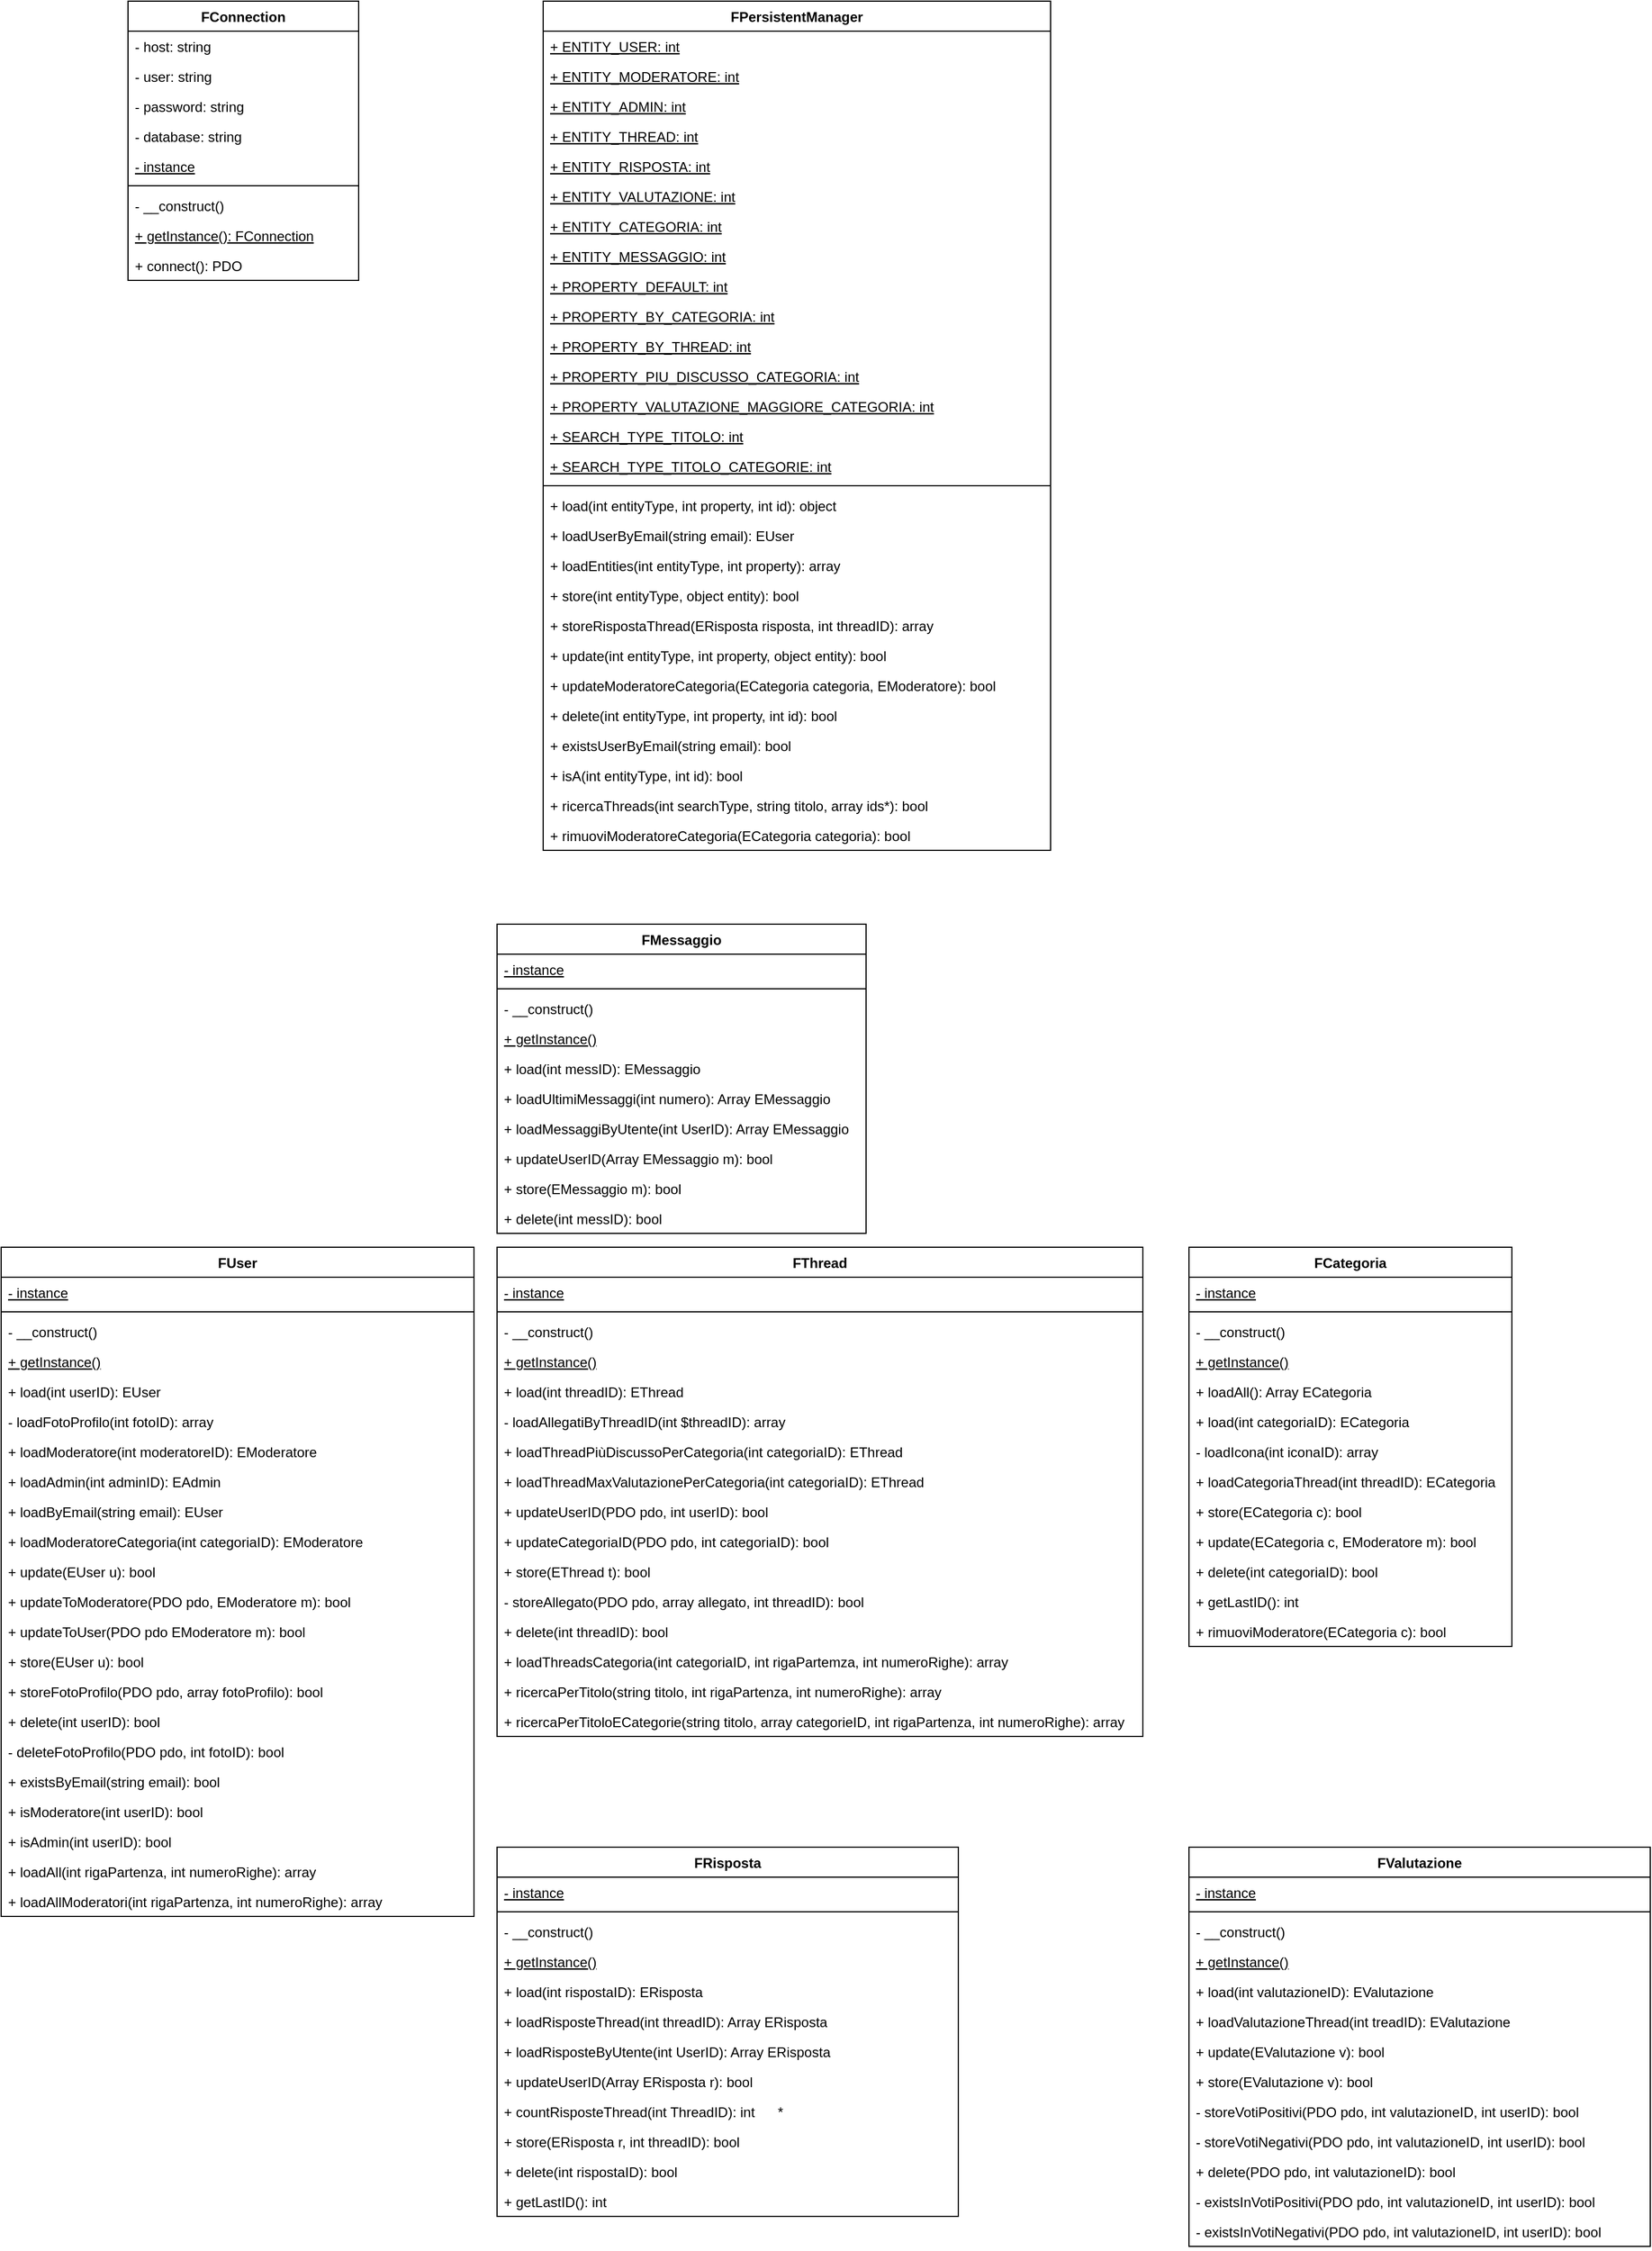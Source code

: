 <mxfile version="14.9.6" type="device"><diagram id="V2ulIToPG5p6rQj-2QB7" name="Pagina-1"><mxGraphModel dx="460" dy="813" grid="1" gridSize="10" guides="1" tooltips="1" connect="1" arrows="1" fold="1" page="1" pageScale="1" pageWidth="1169" pageHeight="827" math="0" shadow="0"><root><mxCell id="0"/><mxCell id="1" parent="0"/><mxCell id="oNbJA-6rz5GhmISG-e36-1" value="FConnection" style="swimlane;fontStyle=1;align=center;verticalAlign=top;childLayout=stackLayout;horizontal=1;startSize=26;horizontalStack=0;resizeParent=1;resizeParentMax=0;resizeLast=0;collapsible=1;marginBottom=0;" parent="1" vertex="1"><mxGeometry x="120" y="40" width="200" height="242" as="geometry"><mxRectangle x="140" y="40" width="110" height="26" as="alternateBounds"/></mxGeometry></mxCell><mxCell id="oNbJA-6rz5GhmISG-e36-2" value="- host: string" style="text;strokeColor=none;fillColor=none;align=left;verticalAlign=top;spacingLeft=4;spacingRight=4;overflow=hidden;rotatable=0;points=[[0,0.5],[1,0.5]];portConstraint=eastwest;" parent="oNbJA-6rz5GhmISG-e36-1" vertex="1"><mxGeometry y="26" width="200" height="26" as="geometry"/></mxCell><mxCell id="oNbJA-6rz5GhmISG-e36-3" value="- user: string" style="text;strokeColor=none;fillColor=none;align=left;verticalAlign=top;spacingLeft=4;spacingRight=4;overflow=hidden;rotatable=0;points=[[0,0.5],[1,0.5]];portConstraint=eastwest;" parent="oNbJA-6rz5GhmISG-e36-1" vertex="1"><mxGeometry y="52" width="200" height="26" as="geometry"/></mxCell><mxCell id="oNbJA-6rz5GhmISG-e36-4" value="- password: string" style="text;strokeColor=none;fillColor=none;align=left;verticalAlign=top;spacingLeft=4;spacingRight=4;overflow=hidden;rotatable=0;points=[[0,0.5],[1,0.5]];portConstraint=eastwest;" parent="oNbJA-6rz5GhmISG-e36-1" vertex="1"><mxGeometry y="78" width="200" height="26" as="geometry"/></mxCell><mxCell id="oNbJA-6rz5GhmISG-e36-5" value="- database: string" style="text;strokeColor=none;fillColor=none;align=left;verticalAlign=top;spacingLeft=4;spacingRight=4;overflow=hidden;rotatable=0;points=[[0,0.5],[1,0.5]];portConstraint=eastwest;" parent="oNbJA-6rz5GhmISG-e36-1" vertex="1"><mxGeometry y="104" width="200" height="26" as="geometry"/></mxCell><mxCell id="oNbJA-6rz5GhmISG-e36-8" value="- instance" style="text;strokeColor=none;fillColor=none;align=left;verticalAlign=top;spacingLeft=4;spacingRight=4;overflow=hidden;rotatable=0;points=[[0,0.5],[1,0.5]];portConstraint=eastwest;fontStyle=4" parent="oNbJA-6rz5GhmISG-e36-1" vertex="1"><mxGeometry y="130" width="200" height="26" as="geometry"/></mxCell><mxCell id="oNbJA-6rz5GhmISG-e36-6" value="" style="line;strokeWidth=1;fillColor=none;align=left;verticalAlign=middle;spacingTop=-1;spacingLeft=3;spacingRight=3;rotatable=0;labelPosition=right;points=[];portConstraint=eastwest;" parent="oNbJA-6rz5GhmISG-e36-1" vertex="1"><mxGeometry y="156" width="200" height="8" as="geometry"/></mxCell><mxCell id="oNbJA-6rz5GhmISG-e36-9" value="- __construct()" style="text;strokeColor=none;fillColor=none;align=left;verticalAlign=top;spacingLeft=4;spacingRight=4;overflow=hidden;rotatable=0;points=[[0,0.5],[1,0.5]];portConstraint=eastwest;" parent="oNbJA-6rz5GhmISG-e36-1" vertex="1"><mxGeometry y="164" width="200" height="26" as="geometry"/></mxCell><mxCell id="oNbJA-6rz5GhmISG-e36-50" value="+ getInstance(): FConnection" style="text;strokeColor=none;fillColor=none;align=left;verticalAlign=top;spacingLeft=4;spacingRight=4;overflow=hidden;rotatable=0;points=[[0,0.5],[1,0.5]];portConstraint=eastwest;fontStyle=4" parent="oNbJA-6rz5GhmISG-e36-1" vertex="1"><mxGeometry y="190" width="200" height="26" as="geometry"/></mxCell><mxCell id="oNbJA-6rz5GhmISG-e36-7" value="+ connect(): PDO" style="text;strokeColor=none;fillColor=none;align=left;verticalAlign=top;spacingLeft=4;spacingRight=4;overflow=hidden;rotatable=0;points=[[0,0.5],[1,0.5]];portConstraint=eastwest;" parent="oNbJA-6rz5GhmISG-e36-1" vertex="1"><mxGeometry y="216" width="200" height="26" as="geometry"/></mxCell><mxCell id="oNbJA-6rz5GhmISG-e36-10" value="FPersistentManager" style="swimlane;fontStyle=1;align=center;verticalAlign=top;childLayout=stackLayout;horizontal=1;startSize=26;horizontalStack=0;resizeParent=1;resizeParentMax=0;resizeLast=0;collapsible=1;marginBottom=0;" parent="1" vertex="1"><mxGeometry x="480" y="40" width="440" height="736" as="geometry"><mxRectangle x="140" y="40" width="110" height="26" as="alternateBounds"/></mxGeometry></mxCell><mxCell id="oNbJA-6rz5GhmISG-e36-12" value="+ ENTITY_USER: int" style="text;strokeColor=none;fillColor=none;align=left;verticalAlign=top;spacingLeft=4;spacingRight=4;overflow=hidden;rotatable=0;points=[[0,0.5],[1,0.5]];portConstraint=eastwest;fontStyle=4" parent="oNbJA-6rz5GhmISG-e36-10" vertex="1"><mxGeometry y="26" width="440" height="26" as="geometry"/></mxCell><mxCell id="oNbJA-6rz5GhmISG-e36-36" value="+ ENTITY_MODERATORE: int" style="text;strokeColor=none;fillColor=none;align=left;verticalAlign=top;spacingLeft=4;spacingRight=4;overflow=hidden;rotatable=0;points=[[0,0.5],[1,0.5]];portConstraint=eastwest;fontStyle=4" parent="oNbJA-6rz5GhmISG-e36-10" vertex="1"><mxGeometry y="52" width="440" height="26" as="geometry"/></mxCell><mxCell id="oNbJA-6rz5GhmISG-e36-38" value="+ ENTITY_ADMIN: int" style="text;strokeColor=none;fillColor=none;align=left;verticalAlign=top;spacingLeft=4;spacingRight=4;overflow=hidden;rotatable=0;points=[[0,0.5],[1,0.5]];portConstraint=eastwest;fontStyle=4" parent="oNbJA-6rz5GhmISG-e36-10" vertex="1"><mxGeometry y="78" width="440" height="26" as="geometry"/></mxCell><mxCell id="oNbJA-6rz5GhmISG-e36-39" value="+ ENTITY_THREAD: int" style="text;strokeColor=none;fillColor=none;align=left;verticalAlign=top;spacingLeft=4;spacingRight=4;overflow=hidden;rotatable=0;points=[[0,0.5],[1,0.5]];portConstraint=eastwest;fontStyle=4" parent="oNbJA-6rz5GhmISG-e36-10" vertex="1"><mxGeometry y="104" width="440" height="26" as="geometry"/></mxCell><mxCell id="oNbJA-6rz5GhmISG-e36-40" value="+ ENTITY_RISPOSTA: int" style="text;strokeColor=none;fillColor=none;align=left;verticalAlign=top;spacingLeft=4;spacingRight=4;overflow=hidden;rotatable=0;points=[[0,0.5],[1,0.5]];portConstraint=eastwest;fontStyle=4" parent="oNbJA-6rz5GhmISG-e36-10" vertex="1"><mxGeometry y="130" width="440" height="26" as="geometry"/></mxCell><mxCell id="oNbJA-6rz5GhmISG-e36-37" value="+ ENTITY_VALUTAZIONE: int" style="text;strokeColor=none;fillColor=none;align=left;verticalAlign=top;spacingLeft=4;spacingRight=4;overflow=hidden;rotatable=0;points=[[0,0.5],[1,0.5]];portConstraint=eastwest;fontStyle=4" parent="oNbJA-6rz5GhmISG-e36-10" vertex="1"><mxGeometry y="156" width="440" height="26" as="geometry"/></mxCell><mxCell id="oNbJA-6rz5GhmISG-e36-41" value="+ ENTITY_CATEGORIA: int" style="text;strokeColor=none;fillColor=none;align=left;verticalAlign=top;spacingLeft=4;spacingRight=4;overflow=hidden;rotatable=0;points=[[0,0.5],[1,0.5]];portConstraint=eastwest;fontStyle=4" parent="oNbJA-6rz5GhmISG-e36-10" vertex="1"><mxGeometry y="182" width="440" height="26" as="geometry"/></mxCell><mxCell id="oNbJA-6rz5GhmISG-e36-42" value="+ ENTITY_MESSAGGIO: int" style="text;strokeColor=none;fillColor=none;align=left;verticalAlign=top;spacingLeft=4;spacingRight=4;overflow=hidden;rotatable=0;points=[[0,0.5],[1,0.5]];portConstraint=eastwest;fontStyle=4" parent="oNbJA-6rz5GhmISG-e36-10" vertex="1"><mxGeometry y="208" width="440" height="26" as="geometry"/></mxCell><mxCell id="oNbJA-6rz5GhmISG-e36-43" value="+ PROPERTY_DEFAULT: int" style="text;strokeColor=none;fillColor=none;align=left;verticalAlign=top;spacingLeft=4;spacingRight=4;overflow=hidden;rotatable=0;points=[[0,0.5],[1,0.5]];portConstraint=eastwest;fontStyle=4" parent="oNbJA-6rz5GhmISG-e36-10" vertex="1"><mxGeometry y="234" width="440" height="26" as="geometry"/></mxCell><mxCell id="oNbJA-6rz5GhmISG-e36-44" value="+ PROPERTY_BY_CATEGORIA: int" style="text;strokeColor=none;fillColor=none;align=left;verticalAlign=top;spacingLeft=4;spacingRight=4;overflow=hidden;rotatable=0;points=[[0,0.5],[1,0.5]];portConstraint=eastwest;fontStyle=4" parent="oNbJA-6rz5GhmISG-e36-10" vertex="1"><mxGeometry y="260" width="440" height="26" as="geometry"/></mxCell><mxCell id="oNbJA-6rz5GhmISG-e36-47" value="+ PROPERTY_BY_THREAD: int" style="text;strokeColor=none;fillColor=none;align=left;verticalAlign=top;spacingLeft=4;spacingRight=4;overflow=hidden;rotatable=0;points=[[0,0.5],[1,0.5]];portConstraint=eastwest;fontStyle=4" parent="oNbJA-6rz5GhmISG-e36-10" vertex="1"><mxGeometry y="286" width="440" height="26" as="geometry"/></mxCell><mxCell id="oNbJA-6rz5GhmISG-e36-45" value="+ PROPERTY_PIU_DISCUSSO_CATEGORIA: int" style="text;strokeColor=none;fillColor=none;align=left;verticalAlign=top;spacingLeft=4;spacingRight=4;overflow=hidden;rotatable=0;points=[[0,0.5],[1,0.5]];portConstraint=eastwest;fontStyle=4" parent="oNbJA-6rz5GhmISG-e36-10" vertex="1"><mxGeometry y="312" width="440" height="26" as="geometry"/></mxCell><mxCell id="oNbJA-6rz5GhmISG-e36-46" value="+ PROPERTY_VALUTAZIONE_MAGGIORE_CATEGORIA: int" style="text;strokeColor=none;fillColor=none;align=left;verticalAlign=top;spacingLeft=4;spacingRight=4;overflow=hidden;rotatable=0;points=[[0,0.5],[1,0.5]];portConstraint=eastwest;fontStyle=4" parent="oNbJA-6rz5GhmISG-e36-10" vertex="1"><mxGeometry y="338" width="440" height="26" as="geometry"/></mxCell><mxCell id="oNbJA-6rz5GhmISG-e36-49" value="+ SEARCH_TYPE_TITOLO: int" style="text;strokeColor=none;fillColor=none;align=left;verticalAlign=top;spacingLeft=4;spacingRight=4;overflow=hidden;rotatable=0;points=[[0,0.5],[1,0.5]];portConstraint=eastwest;fontStyle=4" parent="oNbJA-6rz5GhmISG-e36-10" vertex="1"><mxGeometry y="364" width="440" height="26" as="geometry"/></mxCell><mxCell id="oNbJA-6rz5GhmISG-e36-48" value="+ SEARCH_TYPE_TITOLO_CATEGORIE: int" style="text;strokeColor=none;fillColor=none;align=left;verticalAlign=top;spacingLeft=4;spacingRight=4;overflow=hidden;rotatable=0;points=[[0,0.5],[1,0.5]];portConstraint=eastwest;fontStyle=4" parent="oNbJA-6rz5GhmISG-e36-10" vertex="1"><mxGeometry y="390" width="440" height="26" as="geometry"/></mxCell><mxCell id="oNbJA-6rz5GhmISG-e36-16" value="" style="line;strokeWidth=1;fillColor=none;align=left;verticalAlign=middle;spacingTop=-1;spacingLeft=3;spacingRight=3;rotatable=0;labelPosition=right;points=[];portConstraint=eastwest;" parent="oNbJA-6rz5GhmISG-e36-10" vertex="1"><mxGeometry y="416" width="440" height="8" as="geometry"/></mxCell><mxCell id="oNbJA-6rz5GhmISG-e36-18" value="+ load(int entityType, int property, int id): object" style="text;strokeColor=none;fillColor=none;align=left;verticalAlign=top;spacingLeft=4;spacingRight=4;overflow=hidden;rotatable=0;points=[[0,0.5],[1,0.5]];portConstraint=eastwest;" parent="oNbJA-6rz5GhmISG-e36-10" vertex="1"><mxGeometry y="424" width="440" height="26" as="geometry"/></mxCell><mxCell id="oNbJA-6rz5GhmISG-e36-19" value="+ loadUserByEmail(string email): EUser" style="text;strokeColor=none;fillColor=none;align=left;verticalAlign=top;spacingLeft=4;spacingRight=4;overflow=hidden;rotatable=0;points=[[0,0.5],[1,0.5]];portConstraint=eastwest;" parent="oNbJA-6rz5GhmISG-e36-10" vertex="1"><mxGeometry y="450" width="440" height="26" as="geometry"/></mxCell><mxCell id="oNbJA-6rz5GhmISG-e36-26" value="+ loadEntities(int entityType, int property): array" style="text;strokeColor=none;fillColor=none;align=left;verticalAlign=top;spacingLeft=4;spacingRight=4;overflow=hidden;rotatable=0;points=[[0,0.5],[1,0.5]];portConstraint=eastwest;" parent="oNbJA-6rz5GhmISG-e36-10" vertex="1"><mxGeometry y="476" width="440" height="26" as="geometry"/></mxCell><mxCell id="oNbJA-6rz5GhmISG-e36-27" value="+ store(int entityType, object entity): bool" style="text;strokeColor=none;fillColor=none;align=left;verticalAlign=top;spacingLeft=4;spacingRight=4;overflow=hidden;rotatable=0;points=[[0,0.5],[1,0.5]];portConstraint=eastwest;" parent="oNbJA-6rz5GhmISG-e36-10" vertex="1"><mxGeometry y="502" width="440" height="26" as="geometry"/></mxCell><mxCell id="oNbJA-6rz5GhmISG-e36-28" value="+ storeRispostaThread(ERisposta risposta, int threadID): array" style="text;strokeColor=none;fillColor=none;align=left;verticalAlign=top;spacingLeft=4;spacingRight=4;overflow=hidden;rotatable=0;points=[[0,0.5],[1,0.5]];portConstraint=eastwest;" parent="oNbJA-6rz5GhmISG-e36-10" vertex="1"><mxGeometry y="528" width="440" height="26" as="geometry"/></mxCell><mxCell id="oNbJA-6rz5GhmISG-e36-29" value="+ update(int entityType, int property, object entity): bool" style="text;strokeColor=none;fillColor=none;align=left;verticalAlign=top;spacingLeft=4;spacingRight=4;overflow=hidden;rotatable=0;points=[[0,0.5],[1,0.5]];portConstraint=eastwest;" parent="oNbJA-6rz5GhmISG-e36-10" vertex="1"><mxGeometry y="554" width="440" height="26" as="geometry"/></mxCell><mxCell id="oNbJA-6rz5GhmISG-e36-30" value="+ updateModeratoreCategoria(ECategoria categoria, EModeratore): bool" style="text;strokeColor=none;fillColor=none;align=left;verticalAlign=top;spacingLeft=4;spacingRight=4;overflow=hidden;rotatable=0;points=[[0,0.5],[1,0.5]];portConstraint=eastwest;" parent="oNbJA-6rz5GhmISG-e36-10" vertex="1"><mxGeometry y="580" width="440" height="26" as="geometry"/></mxCell><mxCell id="oNbJA-6rz5GhmISG-e36-31" value="+ delete(int entityType, int property, int id): bool" style="text;strokeColor=none;fillColor=none;align=left;verticalAlign=top;spacingLeft=4;spacingRight=4;overflow=hidden;rotatable=0;points=[[0,0.5],[1,0.5]];portConstraint=eastwest;" parent="oNbJA-6rz5GhmISG-e36-10" vertex="1"><mxGeometry y="606" width="440" height="26" as="geometry"/></mxCell><mxCell id="oNbJA-6rz5GhmISG-e36-32" value="+ existsUserByEmail(string email): bool" style="text;strokeColor=none;fillColor=none;align=left;verticalAlign=top;spacingLeft=4;spacingRight=4;overflow=hidden;rotatable=0;points=[[0,0.5],[1,0.5]];portConstraint=eastwest;" parent="oNbJA-6rz5GhmISG-e36-10" vertex="1"><mxGeometry y="632" width="440" height="26" as="geometry"/></mxCell><mxCell id="oNbJA-6rz5GhmISG-e36-33" value="+ isA(int entityType, int id): bool" style="text;strokeColor=none;fillColor=none;align=left;verticalAlign=top;spacingLeft=4;spacingRight=4;overflow=hidden;rotatable=0;points=[[0,0.5],[1,0.5]];portConstraint=eastwest;" parent="oNbJA-6rz5GhmISG-e36-10" vertex="1"><mxGeometry y="658" width="440" height="26" as="geometry"/></mxCell><mxCell id="oNbJA-6rz5GhmISG-e36-34" value="+ ricercaThreads(int searchType, string titolo, array ids*): bool" style="text;strokeColor=none;fillColor=none;align=left;verticalAlign=top;spacingLeft=4;spacingRight=4;overflow=hidden;rotatable=0;points=[[0,0.5],[1,0.5]];portConstraint=eastwest;" parent="oNbJA-6rz5GhmISG-e36-10" vertex="1"><mxGeometry y="684" width="440" height="26" as="geometry"/></mxCell><mxCell id="oNbJA-6rz5GhmISG-e36-35" value="+ rimuoviModeratoreCategoria(ECategoria categoria): bool" style="text;strokeColor=none;fillColor=none;align=left;verticalAlign=top;spacingLeft=4;spacingRight=4;overflow=hidden;rotatable=0;points=[[0,0.5],[1,0.5]];portConstraint=eastwest;" parent="oNbJA-6rz5GhmISG-e36-10" vertex="1"><mxGeometry y="710" width="440" height="26" as="geometry"/></mxCell><mxCell id="oNbJA-6rz5GhmISG-e36-51" value="FUser" style="swimlane;fontStyle=1;align=center;verticalAlign=top;childLayout=stackLayout;horizontal=1;startSize=26;horizontalStack=0;resizeParent=1;resizeParentMax=0;resizeLast=0;collapsible=1;marginBottom=0;" parent="1" vertex="1"><mxGeometry x="10" y="1120" width="410" height="580" as="geometry"><mxRectangle x="80" y="240" width="70" height="26" as="alternateBounds"/></mxGeometry></mxCell><mxCell id="oNbJA-6rz5GhmISG-e36-130" value="- instance" style="text;strokeColor=none;fillColor=none;align=left;verticalAlign=top;spacingLeft=4;spacingRight=4;overflow=hidden;rotatable=0;points=[[0,0.5],[1,0.5]];portConstraint=eastwest;fontStyle=4" parent="oNbJA-6rz5GhmISG-e36-51" vertex="1"><mxGeometry y="26" width="410" height="26" as="geometry"/></mxCell><mxCell id="oNbJA-6rz5GhmISG-e36-52" value="" style="line;strokeWidth=1;fillColor=none;align=left;verticalAlign=middle;spacingTop=-1;spacingLeft=3;spacingRight=3;rotatable=0;labelPosition=right;points=[];portConstraint=eastwest;" parent="oNbJA-6rz5GhmISG-e36-51" vertex="1"><mxGeometry y="52" width="410" height="8" as="geometry"/></mxCell><mxCell id="oNbJA-6rz5GhmISG-e36-136" value="- __construct()" style="text;strokeColor=none;fillColor=none;align=left;verticalAlign=top;spacingLeft=4;spacingRight=4;overflow=hidden;rotatable=0;points=[[0,0.5],[1,0.5]];portConstraint=eastwest;" parent="oNbJA-6rz5GhmISG-e36-51" vertex="1"><mxGeometry y="60" width="410" height="26" as="geometry"/></mxCell><mxCell id="oNbJA-6rz5GhmISG-e36-137" value="+ getInstance()" style="text;strokeColor=none;fillColor=none;align=left;verticalAlign=top;spacingLeft=4;spacingRight=4;overflow=hidden;rotatable=0;points=[[0,0.5],[1,0.5]];portConstraint=eastwest;fontStyle=4" parent="oNbJA-6rz5GhmISG-e36-51" vertex="1"><mxGeometry y="86" width="410" height="26" as="geometry"/></mxCell><mxCell id="oNbJA-6rz5GhmISG-e36-57" value="+ load(int userID): EUser" style="text;strokeColor=none;fillColor=none;align=left;verticalAlign=top;spacingLeft=4;spacingRight=4;overflow=hidden;rotatable=0;points=[[0,0.5],[1,0.5]];portConstraint=eastwest;" parent="oNbJA-6rz5GhmISG-e36-51" vertex="1"><mxGeometry y="112" width="410" height="26" as="geometry"/></mxCell><mxCell id="TIQraNKL7QQaXJ7wX4ax-2" value="- loadFotoProfilo(int fotoID): array" style="text;strokeColor=none;fillColor=none;align=left;verticalAlign=top;spacingLeft=4;spacingRight=4;overflow=hidden;rotatable=0;points=[[0,0.5],[1,0.5]];portConstraint=eastwest;" parent="oNbJA-6rz5GhmISG-e36-51" vertex="1"><mxGeometry y="138" width="410" height="26" as="geometry"/></mxCell><mxCell id="oNbJA-6rz5GhmISG-e36-59" value="+ loadModeratore(int moderatoreID): EModeratore" style="text;strokeColor=none;fillColor=none;align=left;verticalAlign=top;spacingLeft=4;spacingRight=4;overflow=hidden;rotatable=0;points=[[0,0.5],[1,0.5]];portConstraint=eastwest;" parent="oNbJA-6rz5GhmISG-e36-51" vertex="1"><mxGeometry y="164" width="410" height="26" as="geometry"/></mxCell><mxCell id="oNbJA-6rz5GhmISG-e36-61" value="+ loadAdmin(int adminID): EAdmin" style="text;strokeColor=none;fillColor=none;align=left;verticalAlign=top;spacingLeft=4;spacingRight=4;overflow=hidden;rotatable=0;points=[[0,0.5],[1,0.5]];portConstraint=eastwest;" parent="oNbJA-6rz5GhmISG-e36-51" vertex="1"><mxGeometry y="190" width="410" height="26" as="geometry"/></mxCell><mxCell id="oNbJA-6rz5GhmISG-e36-58" value="+ loadByEmail(string email): EUser" style="text;strokeColor=none;fillColor=none;align=left;verticalAlign=top;spacingLeft=4;spacingRight=4;overflow=hidden;rotatable=0;points=[[0,0.5],[1,0.5]];portConstraint=eastwest;" parent="oNbJA-6rz5GhmISG-e36-51" vertex="1"><mxGeometry y="216" width="410" height="26" as="geometry"/></mxCell><mxCell id="oNbJA-6rz5GhmISG-e36-60" value="+ loadModeratoreCategoria(int categoriaID): EModeratore" style="text;strokeColor=none;fillColor=none;align=left;verticalAlign=top;spacingLeft=4;spacingRight=4;overflow=hidden;rotatable=0;points=[[0,0.5],[1,0.5]];portConstraint=eastwest;" parent="oNbJA-6rz5GhmISG-e36-51" vertex="1"><mxGeometry y="242" width="410" height="26" as="geometry"/></mxCell><mxCell id="oNbJA-6rz5GhmISG-e36-63" value="+ update(EUser u): bool" style="text;strokeColor=none;fillColor=none;align=left;verticalAlign=top;spacingLeft=4;spacingRight=4;overflow=hidden;rotatable=0;points=[[0,0.5],[1,0.5]];portConstraint=eastwest;" parent="oNbJA-6rz5GhmISG-e36-51" vertex="1"><mxGeometry y="268" width="410" height="26" as="geometry"/></mxCell><mxCell id="oNbJA-6rz5GhmISG-e36-66" value="+ updateToModeratore(PDO pdo, EModeratore m): bool" style="text;strokeColor=none;fillColor=none;align=left;verticalAlign=top;spacingLeft=4;spacingRight=4;overflow=hidden;rotatable=0;points=[[0,0.5],[1,0.5]];portConstraint=eastwest;" parent="oNbJA-6rz5GhmISG-e36-51" vertex="1"><mxGeometry y="294" width="410" height="26" as="geometry"/></mxCell><mxCell id="oNbJA-6rz5GhmISG-e36-64" value="+ updateToUser(PDO pdo EModeratore m): bool" style="text;strokeColor=none;fillColor=none;align=left;verticalAlign=top;spacingLeft=4;spacingRight=4;overflow=hidden;rotatable=0;points=[[0,0.5],[1,0.5]];portConstraint=eastwest;" parent="oNbJA-6rz5GhmISG-e36-51" vertex="1"><mxGeometry y="320" width="410" height="26" as="geometry"/></mxCell><mxCell id="oNbJA-6rz5GhmISG-e36-62" value="+ store(EUser u): bool" style="text;strokeColor=none;fillColor=none;align=left;verticalAlign=top;spacingLeft=4;spacingRight=4;overflow=hidden;rotatable=0;points=[[0,0.5],[1,0.5]];portConstraint=eastwest;" parent="oNbJA-6rz5GhmISG-e36-51" vertex="1"><mxGeometry y="346" width="410" height="26" as="geometry"/></mxCell><mxCell id="z6L5AeI7DmAnvXT_ULEG-1" value="+ storeFotoProfilo(PDO pdo, array fotoProfilo): bool" style="text;strokeColor=none;fillColor=none;align=left;verticalAlign=top;spacingLeft=4;spacingRight=4;overflow=hidden;rotatable=0;points=[[0,0.5],[1,0.5]];portConstraint=eastwest;" parent="oNbJA-6rz5GhmISG-e36-51" vertex="1"><mxGeometry y="372" width="410" height="26" as="geometry"/></mxCell><mxCell id="oNbJA-6rz5GhmISG-e36-67" value="+ delete(int userID): bool" style="text;strokeColor=none;fillColor=none;align=left;verticalAlign=top;spacingLeft=4;spacingRight=4;overflow=hidden;rotatable=0;points=[[0,0.5],[1,0.5]];portConstraint=eastwest;" parent="oNbJA-6rz5GhmISG-e36-51" vertex="1"><mxGeometry y="398" width="410" height="26" as="geometry"/></mxCell><mxCell id="z6L5AeI7DmAnvXT_ULEG-2" value="- deleteFotoProfilo(PDO pdo, int fotoID): bool" style="text;strokeColor=none;fillColor=none;align=left;verticalAlign=top;spacingLeft=4;spacingRight=4;overflow=hidden;rotatable=0;points=[[0,0.5],[1,0.5]];portConstraint=eastwest;" parent="oNbJA-6rz5GhmISG-e36-51" vertex="1"><mxGeometry y="424" width="410" height="26" as="geometry"/></mxCell><mxCell id="oNbJA-6rz5GhmISG-e36-54" value="+ existsByEmail(string email): bool" style="text;strokeColor=none;fillColor=none;align=left;verticalAlign=top;spacingLeft=4;spacingRight=4;overflow=hidden;rotatable=0;points=[[0,0.5],[1,0.5]];portConstraint=eastwest;" parent="oNbJA-6rz5GhmISG-e36-51" vertex="1"><mxGeometry y="450" width="410" height="26" as="geometry"/></mxCell><mxCell id="oNbJA-6rz5GhmISG-e36-55" value="+ isModeratore(int userID): bool" style="text;strokeColor=none;fillColor=none;align=left;verticalAlign=top;spacingLeft=4;spacingRight=4;overflow=hidden;rotatable=0;points=[[0,0.5],[1,0.5]];portConstraint=eastwest;" parent="oNbJA-6rz5GhmISG-e36-51" vertex="1"><mxGeometry y="476" width="410" height="26" as="geometry"/></mxCell><mxCell id="oNbJA-6rz5GhmISG-e36-56" value="+ isAdmin(int userID): bool" style="text;strokeColor=none;fillColor=none;align=left;verticalAlign=top;spacingLeft=4;spacingRight=4;overflow=hidden;rotatable=0;points=[[0,0.5],[1,0.5]];portConstraint=eastwest;" parent="oNbJA-6rz5GhmISG-e36-51" vertex="1"><mxGeometry y="502" width="410" height="26" as="geometry"/></mxCell><mxCell id="oNbJA-6rz5GhmISG-e36-68" value="+ loadAll(int rigaPartenza, int numeroRighe): array" style="text;strokeColor=none;fillColor=none;align=left;verticalAlign=top;spacingLeft=4;spacingRight=4;overflow=hidden;rotatable=0;points=[[0,0.5],[1,0.5]];portConstraint=eastwest;" parent="oNbJA-6rz5GhmISG-e36-51" vertex="1"><mxGeometry y="528" width="410" height="26" as="geometry"/></mxCell><mxCell id="oNbJA-6rz5GhmISG-e36-69" value="+ loadAllModeratori(int rigaPartenza, int numeroRighe): array" style="text;strokeColor=none;fillColor=none;align=left;verticalAlign=top;spacingLeft=4;spacingRight=4;overflow=hidden;rotatable=0;points=[[0,0.5],[1,0.5]];portConstraint=eastwest;" parent="oNbJA-6rz5GhmISG-e36-51" vertex="1"><mxGeometry y="554" width="410" height="26" as="geometry"/></mxCell><mxCell id="oNbJA-6rz5GhmISG-e36-70" value="FMessaggio" style="swimlane;fontStyle=1;align=center;verticalAlign=top;childLayout=stackLayout;horizontal=1;startSize=26;horizontalStack=0;resizeParent=1;resizeParentMax=0;resizeLast=0;collapsible=1;marginBottom=0;" parent="1" vertex="1"><mxGeometry x="440" y="840" width="320" height="268" as="geometry"><mxRectangle x="520" y="10" width="100" height="26" as="alternateBounds"/></mxGeometry></mxCell><mxCell id="oNbJA-6rz5GhmISG-e36-131" value="- instance" style="text;strokeColor=none;fillColor=none;align=left;verticalAlign=top;spacingLeft=4;spacingRight=4;overflow=hidden;rotatable=0;points=[[0,0.5],[1,0.5]];portConstraint=eastwest;fontStyle=4" parent="oNbJA-6rz5GhmISG-e36-70" vertex="1"><mxGeometry y="26" width="320" height="26" as="geometry"/></mxCell><mxCell id="oNbJA-6rz5GhmISG-e36-71" value="" style="line;strokeWidth=1;fillColor=none;align=left;verticalAlign=middle;spacingTop=-1;spacingLeft=3;spacingRight=3;rotatable=0;labelPosition=right;points=[];portConstraint=eastwest;" parent="oNbJA-6rz5GhmISG-e36-70" vertex="1"><mxGeometry y="52" width="320" height="8" as="geometry"/></mxCell><mxCell id="oNbJA-6rz5GhmISG-e36-140" value="- __construct()" style="text;strokeColor=none;fillColor=none;align=left;verticalAlign=top;spacingLeft=4;spacingRight=4;overflow=hidden;rotatable=0;points=[[0,0.5],[1,0.5]];portConstraint=eastwest;" parent="oNbJA-6rz5GhmISG-e36-70" vertex="1"><mxGeometry y="60" width="320" height="26" as="geometry"/></mxCell><mxCell id="oNbJA-6rz5GhmISG-e36-141" value="+ getInstance()" style="text;strokeColor=none;fillColor=none;align=left;verticalAlign=top;spacingLeft=4;spacingRight=4;overflow=hidden;rotatable=0;points=[[0,0.5],[1,0.5]];portConstraint=eastwest;fontStyle=4" parent="oNbJA-6rz5GhmISG-e36-70" vertex="1"><mxGeometry y="86" width="320" height="26" as="geometry"/></mxCell><mxCell id="oNbJA-6rz5GhmISG-e36-72" value="+ load(int messID): EMessaggio" style="text;strokeColor=none;fillColor=none;align=left;verticalAlign=top;spacingLeft=4;spacingRight=4;overflow=hidden;rotatable=0;points=[[0,0.5],[1,0.5]];portConstraint=eastwest;" parent="oNbJA-6rz5GhmISG-e36-70" vertex="1"><mxGeometry y="112" width="320" height="26" as="geometry"/></mxCell><mxCell id="oNbJA-6rz5GhmISG-e36-73" value="+ loadUltimiMessaggi(int numero): Array EMessaggio" style="text;strokeColor=none;fillColor=none;align=left;verticalAlign=top;spacingLeft=4;spacingRight=4;overflow=hidden;rotatable=0;points=[[0,0.5],[1,0.5]];portConstraint=eastwest;" parent="oNbJA-6rz5GhmISG-e36-70" vertex="1"><mxGeometry y="138" width="320" height="26" as="geometry"/></mxCell><mxCell id="oNbJA-6rz5GhmISG-e36-74" value="+ loadMessaggiByUtente(int UserID): Array EMessaggio" style="text;strokeColor=none;fillColor=none;align=left;verticalAlign=top;spacingLeft=4;spacingRight=4;overflow=hidden;rotatable=0;points=[[0,0.5],[1,0.5]];portConstraint=eastwest;" parent="oNbJA-6rz5GhmISG-e36-70" vertex="1"><mxGeometry y="164" width="320" height="26" as="geometry"/></mxCell><mxCell id="oNbJA-6rz5GhmISG-e36-75" value="+ updateUserID(Array EMessaggio m): bool" style="text;strokeColor=none;fillColor=none;align=left;verticalAlign=top;spacingLeft=4;spacingRight=4;overflow=hidden;rotatable=0;points=[[0,0.5],[1,0.5]];portConstraint=eastwest;" parent="oNbJA-6rz5GhmISG-e36-70" vertex="1"><mxGeometry y="190" width="320" height="26" as="geometry"/></mxCell><mxCell id="oNbJA-6rz5GhmISG-e36-76" value="+ store(EMessaggio m): bool" style="text;strokeColor=none;fillColor=none;align=left;verticalAlign=top;spacingLeft=4;spacingRight=4;overflow=hidden;rotatable=0;points=[[0,0.5],[1,0.5]];portConstraint=eastwest;" parent="oNbJA-6rz5GhmISG-e36-70" vertex="1"><mxGeometry y="216" width="320" height="26" as="geometry"/></mxCell><mxCell id="oNbJA-6rz5GhmISG-e36-77" value="+ delete(int messID): bool" style="text;strokeColor=none;fillColor=none;align=left;verticalAlign=top;spacingLeft=4;spacingRight=4;overflow=hidden;rotatable=0;points=[[0,0.5],[1,0.5]];portConstraint=eastwest;" parent="oNbJA-6rz5GhmISG-e36-70" vertex="1"><mxGeometry y="242" width="320" height="26" as="geometry"/></mxCell><mxCell id="oNbJA-6rz5GhmISG-e36-78" value="FThread" style="swimlane;fontStyle=1;align=center;verticalAlign=top;childLayout=stackLayout;horizontal=1;startSize=26;horizontalStack=0;resizeParent=1;resizeParentMax=0;resizeLast=0;collapsible=1;marginBottom=0;" parent="1" vertex="1"><mxGeometry x="440" y="1120" width="560" height="424" as="geometry"><mxRectangle x="435" y="204" width="80" height="26" as="alternateBounds"/></mxGeometry></mxCell><mxCell id="oNbJA-6rz5GhmISG-e36-132" value="- instance" style="text;strokeColor=none;fillColor=none;align=left;verticalAlign=top;spacingLeft=4;spacingRight=4;overflow=hidden;rotatable=0;points=[[0,0.5],[1,0.5]];portConstraint=eastwest;fontStyle=4" parent="oNbJA-6rz5GhmISG-e36-78" vertex="1"><mxGeometry y="26" width="560" height="26" as="geometry"/></mxCell><mxCell id="oNbJA-6rz5GhmISG-e36-79" value="" style="line;strokeWidth=1;fillColor=none;align=left;verticalAlign=middle;spacingTop=-1;spacingLeft=3;spacingRight=3;rotatable=0;labelPosition=right;points=[];portConstraint=eastwest;" parent="oNbJA-6rz5GhmISG-e36-78" vertex="1"><mxGeometry y="52" width="560" height="8" as="geometry"/></mxCell><mxCell id="oNbJA-6rz5GhmISG-e36-138" value="- __construct()" style="text;strokeColor=none;fillColor=none;align=left;verticalAlign=top;spacingLeft=4;spacingRight=4;overflow=hidden;rotatable=0;points=[[0,0.5],[1,0.5]];portConstraint=eastwest;" parent="oNbJA-6rz5GhmISG-e36-78" vertex="1"><mxGeometry y="60" width="560" height="26" as="geometry"/></mxCell><mxCell id="oNbJA-6rz5GhmISG-e36-139" value="+ getInstance()" style="text;strokeColor=none;fillColor=none;align=left;verticalAlign=top;spacingLeft=4;spacingRight=4;overflow=hidden;rotatable=0;points=[[0,0.5],[1,0.5]];portConstraint=eastwest;fontStyle=4" parent="oNbJA-6rz5GhmISG-e36-78" vertex="1"><mxGeometry y="86" width="560" height="26" as="geometry"/></mxCell><mxCell id="oNbJA-6rz5GhmISG-e36-80" value="+ load(int threadID): EThread  " style="text;strokeColor=none;fillColor=none;align=left;verticalAlign=top;spacingLeft=4;spacingRight=4;overflow=hidden;rotatable=0;points=[[0,0.5],[1,0.5]];portConstraint=eastwest;" parent="oNbJA-6rz5GhmISG-e36-78" vertex="1"><mxGeometry y="112" width="560" height="26" as="geometry"/></mxCell><mxCell id="oNbJA-6rz5GhmISG-e36-85" value="- loadAllegatiByThreadID(int $threadID): array" style="text;strokeColor=none;fillColor=none;align=left;verticalAlign=top;spacingLeft=4;spacingRight=4;overflow=hidden;rotatable=0;points=[[0,0.5],[1,0.5]];portConstraint=eastwest;" parent="oNbJA-6rz5GhmISG-e36-78" vertex="1"><mxGeometry y="138" width="560" height="26" as="geometry"/></mxCell><mxCell id="oNbJA-6rz5GhmISG-e36-81" value="+ loadThreadPiùDiscussoPerCategoria(int categoriaID): EThread" style="text;strokeColor=none;fillColor=none;align=left;verticalAlign=top;spacingLeft=4;spacingRight=4;overflow=hidden;rotatable=0;points=[[0,0.5],[1,0.5]];portConstraint=eastwest;" parent="oNbJA-6rz5GhmISG-e36-78" vertex="1"><mxGeometry y="164" width="560" height="26" as="geometry"/></mxCell><mxCell id="oNbJA-6rz5GhmISG-e36-82" value="+ loadThreadMaxValutazionePerCategoria(int categoriaID): EThread" style="text;strokeColor=none;fillColor=none;align=left;verticalAlign=top;spacingLeft=4;spacingRight=4;overflow=hidden;rotatable=0;points=[[0,0.5],[1,0.5]];portConstraint=eastwest;" parent="oNbJA-6rz5GhmISG-e36-78" vertex="1"><mxGeometry y="190" width="560" height="26" as="geometry"/></mxCell><mxCell id="oNbJA-6rz5GhmISG-e36-92" value="+ updateUserID(PDO pdo, int userID): bool" style="text;strokeColor=none;fillColor=none;align=left;verticalAlign=top;spacingLeft=4;spacingRight=4;overflow=hidden;rotatable=0;points=[[0,0.5],[1,0.5]];portConstraint=eastwest;" parent="oNbJA-6rz5GhmISG-e36-78" vertex="1"><mxGeometry y="216" width="560" height="26" as="geometry"/></mxCell><mxCell id="oNbJA-6rz5GhmISG-e36-91" value="+ updateCategoriaID(PDO pdo, int categoriaID): bool" style="text;strokeColor=none;fillColor=none;align=left;verticalAlign=top;spacingLeft=4;spacingRight=4;overflow=hidden;rotatable=0;points=[[0,0.5],[1,0.5]];portConstraint=eastwest;" parent="oNbJA-6rz5GhmISG-e36-78" vertex="1"><mxGeometry y="242" width="560" height="26" as="geometry"/></mxCell><mxCell id="oNbJA-6rz5GhmISG-e36-86" value="+ store(EThread t): bool" style="text;strokeColor=none;fillColor=none;align=left;verticalAlign=top;spacingLeft=4;spacingRight=4;overflow=hidden;rotatable=0;points=[[0,0.5],[1,0.5]];portConstraint=eastwest;" parent="oNbJA-6rz5GhmISG-e36-78" vertex="1"><mxGeometry y="268" width="560" height="26" as="geometry"/></mxCell><mxCell id="oNbJA-6rz5GhmISG-e36-87" value="- storeAllegato(PDO pdo, array allegato, int threadID): bool" style="text;strokeColor=none;fillColor=none;align=left;verticalAlign=top;spacingLeft=4;spacingRight=4;overflow=hidden;rotatable=0;points=[[0,0.5],[1,0.5]];portConstraint=eastwest;" parent="oNbJA-6rz5GhmISG-e36-78" vertex="1"><mxGeometry y="294" width="560" height="26" as="geometry"/></mxCell><mxCell id="oNbJA-6rz5GhmISG-e36-89" value="+ delete(int threadID): bool" style="text;strokeColor=none;fillColor=none;align=left;verticalAlign=top;spacingLeft=4;spacingRight=4;overflow=hidden;rotatable=0;points=[[0,0.5],[1,0.5]];portConstraint=eastwest;" parent="oNbJA-6rz5GhmISG-e36-78" vertex="1"><mxGeometry y="320" width="560" height="26" as="geometry"/></mxCell><mxCell id="oNbJA-6rz5GhmISG-e36-84" value="+ loadThreadsCategoria(int categoriaID, int rigaPartemza, int numeroRighe): array" style="text;strokeColor=none;fillColor=none;align=left;verticalAlign=top;spacingLeft=4;spacingRight=4;overflow=hidden;rotatable=0;points=[[0,0.5],[1,0.5]];portConstraint=eastwest;" parent="oNbJA-6rz5GhmISG-e36-78" vertex="1"><mxGeometry y="346" width="560" height="26" as="geometry"/></mxCell><mxCell id="oNbJA-6rz5GhmISG-e36-94" value="+ ricercaPerTitolo(string titolo, int rigaPartenza, int numeroRighe): array" style="text;strokeColor=none;fillColor=none;align=left;verticalAlign=top;spacingLeft=4;spacingRight=4;overflow=hidden;rotatable=0;points=[[0,0.5],[1,0.5]];portConstraint=eastwest;" parent="oNbJA-6rz5GhmISG-e36-78" vertex="1"><mxGeometry y="372" width="560" height="26" as="geometry"/></mxCell><mxCell id="oNbJA-6rz5GhmISG-e36-93" value="+ ricercaPerTitoloECategorie(string titolo, array categorieID, int rigaPartenza, int numeroRighe): array" style="text;strokeColor=none;fillColor=none;align=left;verticalAlign=top;spacingLeft=4;spacingRight=4;overflow=hidden;rotatable=0;points=[[0,0.5],[1,0.5]];portConstraint=eastwest;" parent="oNbJA-6rz5GhmISG-e36-78" vertex="1"><mxGeometry y="398" width="560" height="26" as="geometry"/></mxCell><mxCell id="oNbJA-6rz5GhmISG-e36-95" value="FRisposta" style="swimlane;fontStyle=1;align=center;verticalAlign=top;childLayout=stackLayout;horizontal=1;startSize=26;horizontalStack=0;resizeParent=1;resizeParentMax=0;resizeLast=0;collapsible=1;marginBottom=0;" parent="1" vertex="1"><mxGeometry x="440" y="1640" width="400" height="320" as="geometry"><mxRectangle x="480" y="827" width="90" height="26" as="alternateBounds"/></mxGeometry></mxCell><mxCell id="oNbJA-6rz5GhmISG-e36-134" value="- instance" style="text;strokeColor=none;fillColor=none;align=left;verticalAlign=top;spacingLeft=4;spacingRight=4;overflow=hidden;rotatable=0;points=[[0,0.5],[1,0.5]];portConstraint=eastwest;fontStyle=4" parent="oNbJA-6rz5GhmISG-e36-95" vertex="1"><mxGeometry y="26" width="400" height="26" as="geometry"/></mxCell><mxCell id="oNbJA-6rz5GhmISG-e36-96" value="" style="line;strokeWidth=1;fillColor=none;align=left;verticalAlign=middle;spacingTop=-1;spacingLeft=3;spacingRight=3;rotatable=0;labelPosition=right;points=[];portConstraint=eastwest;" parent="oNbJA-6rz5GhmISG-e36-95" vertex="1"><mxGeometry y="52" width="400" height="8" as="geometry"/></mxCell><mxCell id="oNbJA-6rz5GhmISG-e36-142" value="- __construct()" style="text;strokeColor=none;fillColor=none;align=left;verticalAlign=top;spacingLeft=4;spacingRight=4;overflow=hidden;rotatable=0;points=[[0,0.5],[1,0.5]];portConstraint=eastwest;" parent="oNbJA-6rz5GhmISG-e36-95" vertex="1"><mxGeometry y="60" width="400" height="26" as="geometry"/></mxCell><mxCell id="oNbJA-6rz5GhmISG-e36-143" value="+ getInstance()" style="text;strokeColor=none;fillColor=none;align=left;verticalAlign=top;spacingLeft=4;spacingRight=4;overflow=hidden;rotatable=0;points=[[0,0.5],[1,0.5]];portConstraint=eastwest;fontStyle=4" parent="oNbJA-6rz5GhmISG-e36-95" vertex="1"><mxGeometry y="86" width="400" height="26" as="geometry"/></mxCell><mxCell id="oNbJA-6rz5GhmISG-e36-97" value="+ load(int rispostaID): ERisposta" style="text;strokeColor=none;fillColor=none;align=left;verticalAlign=top;spacingLeft=4;spacingRight=4;overflow=hidden;rotatable=0;points=[[0,0.5],[1,0.5]];portConstraint=eastwest;" parent="oNbJA-6rz5GhmISG-e36-95" vertex="1"><mxGeometry y="112" width="400" height="26" as="geometry"/></mxCell><mxCell id="oNbJA-6rz5GhmISG-e36-98" value="+ loadRisposteThread(int threadID): Array ERisposta" style="text;strokeColor=none;fillColor=none;align=left;verticalAlign=top;spacingLeft=4;spacingRight=4;overflow=hidden;rotatable=0;points=[[0,0.5],[1,0.5]];portConstraint=eastwest;" parent="oNbJA-6rz5GhmISG-e36-95" vertex="1"><mxGeometry y="138" width="400" height="26" as="geometry"/></mxCell><mxCell id="oNbJA-6rz5GhmISG-e36-99" value="+ loadRisposteByUtente(int UserID): Array ERisposta" style="text;strokeColor=none;fillColor=none;align=left;verticalAlign=top;spacingLeft=4;spacingRight=4;overflow=hidden;rotatable=0;points=[[0,0.5],[1,0.5]];portConstraint=eastwest;" parent="oNbJA-6rz5GhmISG-e36-95" vertex="1"><mxGeometry y="164" width="400" height="26" as="geometry"/></mxCell><mxCell id="oNbJA-6rz5GhmISG-e36-100" value="+ updateUserID(Array ERisposta r): bool" style="text;strokeColor=none;fillColor=none;align=left;verticalAlign=top;spacingLeft=4;spacingRight=4;overflow=hidden;rotatable=0;points=[[0,0.5],[1,0.5]];portConstraint=eastwest;" parent="oNbJA-6rz5GhmISG-e36-95" vertex="1"><mxGeometry y="190" width="400" height="26" as="geometry"/></mxCell><mxCell id="oNbJA-6rz5GhmISG-e36-101" value="+ countRisposteThread(int ThreadID): int      *" style="text;strokeColor=none;fillColor=none;align=left;verticalAlign=top;spacingLeft=4;spacingRight=4;overflow=hidden;rotatable=0;points=[[0,0.5],[1,0.5]];portConstraint=eastwest;" parent="oNbJA-6rz5GhmISG-e36-95" vertex="1"><mxGeometry y="216" width="400" height="26" as="geometry"/></mxCell><mxCell id="oNbJA-6rz5GhmISG-e36-102" value="+ store(ERisposta r, int threadID): bool" style="text;strokeColor=none;fillColor=none;align=left;verticalAlign=top;spacingLeft=4;spacingRight=4;overflow=hidden;rotatable=0;points=[[0,0.5],[1,0.5]];portConstraint=eastwest;" parent="oNbJA-6rz5GhmISG-e36-95" vertex="1"><mxGeometry y="242" width="400" height="26" as="geometry"/></mxCell><mxCell id="oNbJA-6rz5GhmISG-e36-103" value="+ delete(int rispostaID): bool" style="text;strokeColor=none;fillColor=none;align=left;verticalAlign=top;spacingLeft=4;spacingRight=4;overflow=hidden;rotatable=0;points=[[0,0.5],[1,0.5]];portConstraint=eastwest;" parent="oNbJA-6rz5GhmISG-e36-95" vertex="1"><mxGeometry y="268" width="400" height="26" as="geometry"/></mxCell><mxCell id="oNbJA-6rz5GhmISG-e36-104" value="+ getLastID(): int" style="text;strokeColor=none;fillColor=none;align=left;verticalAlign=top;spacingLeft=4;spacingRight=4;overflow=hidden;rotatable=0;points=[[0,0.5],[1,0.5]];portConstraint=eastwest;" parent="oNbJA-6rz5GhmISG-e36-95" vertex="1"><mxGeometry y="294" width="400" height="26" as="geometry"/></mxCell><mxCell id="oNbJA-6rz5GhmISG-e36-105" value="FCategoria" style="swimlane;fontStyle=1;align=center;verticalAlign=top;childLayout=stackLayout;horizontal=1;startSize=26;horizontalStack=0;resizeParent=1;resizeParentMax=0;resizeLast=0;collapsible=1;marginBottom=0;" parent="1" vertex="1"><mxGeometry x="1040" y="1120" width="280" height="346" as="geometry"><mxRectangle x="960" y="250" width="90" height="26" as="alternateBounds"/></mxGeometry></mxCell><mxCell id="oNbJA-6rz5GhmISG-e36-133" value="- instance" style="text;strokeColor=none;fillColor=none;align=left;verticalAlign=top;spacingLeft=4;spacingRight=4;overflow=hidden;rotatable=0;points=[[0,0.5],[1,0.5]];portConstraint=eastwest;fontStyle=4" parent="oNbJA-6rz5GhmISG-e36-105" vertex="1"><mxGeometry y="26" width="280" height="26" as="geometry"/></mxCell><mxCell id="oNbJA-6rz5GhmISG-e36-106" value="" style="line;strokeWidth=1;fillColor=none;align=left;verticalAlign=middle;spacingTop=-1;spacingLeft=3;spacingRight=3;rotatable=0;labelPosition=right;points=[];portConstraint=eastwest;" parent="oNbJA-6rz5GhmISG-e36-105" vertex="1"><mxGeometry y="52" width="280" height="8" as="geometry"/></mxCell><mxCell id="oNbJA-6rz5GhmISG-e36-144" value="- __construct()" style="text;strokeColor=none;fillColor=none;align=left;verticalAlign=top;spacingLeft=4;spacingRight=4;overflow=hidden;rotatable=0;points=[[0,0.5],[1,0.5]];portConstraint=eastwest;" parent="oNbJA-6rz5GhmISG-e36-105" vertex="1"><mxGeometry y="60" width="280" height="26" as="geometry"/></mxCell><mxCell id="oNbJA-6rz5GhmISG-e36-145" value="+ getInstance()" style="text;strokeColor=none;fillColor=none;align=left;verticalAlign=top;spacingLeft=4;spacingRight=4;overflow=hidden;rotatable=0;points=[[0,0.5],[1,0.5]];portConstraint=eastwest;fontStyle=4" parent="oNbJA-6rz5GhmISG-e36-105" vertex="1"><mxGeometry y="86" width="280" height="26" as="geometry"/></mxCell><mxCell id="oNbJA-6rz5GhmISG-e36-107" value="+ loadAll(): Array ECategoria" style="text;strokeColor=none;fillColor=none;align=left;verticalAlign=top;spacingLeft=4;spacingRight=4;overflow=hidden;rotatable=0;points=[[0,0.5],[1,0.5]];portConstraint=eastwest;" parent="oNbJA-6rz5GhmISG-e36-105" vertex="1"><mxGeometry y="112" width="280" height="26" as="geometry"/></mxCell><mxCell id="oNbJA-6rz5GhmISG-e36-108" value="+ load(int categoriaID): ECategoria" style="text;strokeColor=none;fillColor=none;align=left;verticalAlign=top;spacingLeft=4;spacingRight=4;overflow=hidden;rotatable=0;points=[[0,0.5],[1,0.5]];portConstraint=eastwest;" parent="oNbJA-6rz5GhmISG-e36-105" vertex="1"><mxGeometry y="138" width="280" height="26" as="geometry"/></mxCell><mxCell id="TIQraNKL7QQaXJ7wX4ax-1" value="- loadIcona(int iconaID): array" style="text;strokeColor=none;fillColor=none;align=left;verticalAlign=top;spacingLeft=4;spacingRight=4;overflow=hidden;rotatable=0;points=[[0,0.5],[1,0.5]];portConstraint=eastwest;" parent="oNbJA-6rz5GhmISG-e36-105" vertex="1"><mxGeometry y="164" width="280" height="26" as="geometry"/></mxCell><mxCell id="oNbJA-6rz5GhmISG-e36-109" value="+ loadCategoriaThread(int threadID): ECategoria" style="text;strokeColor=none;fillColor=none;align=left;verticalAlign=top;spacingLeft=4;spacingRight=4;overflow=hidden;rotatable=0;points=[[0,0.5],[1,0.5]];portConstraint=eastwest;" parent="oNbJA-6rz5GhmISG-e36-105" vertex="1"><mxGeometry y="190" width="280" height="26" as="geometry"/></mxCell><mxCell id="oNbJA-6rz5GhmISG-e36-110" value="+ store(ECategoria c): bool" style="text;strokeColor=none;fillColor=none;align=left;verticalAlign=top;spacingLeft=4;spacingRight=4;overflow=hidden;rotatable=0;points=[[0,0.5],[1,0.5]];portConstraint=eastwest;" parent="oNbJA-6rz5GhmISG-e36-105" vertex="1"><mxGeometry y="216" width="280" height="26" as="geometry"/></mxCell><mxCell id="oNbJA-6rz5GhmISG-e36-111" value="+ update(ECategoria c, EModeratore m): bool" style="text;strokeColor=none;fillColor=none;align=left;verticalAlign=top;spacingLeft=4;spacingRight=4;overflow=hidden;rotatable=0;points=[[0,0.5],[1,0.5]];portConstraint=eastwest;" parent="oNbJA-6rz5GhmISG-e36-105" vertex="1"><mxGeometry y="242" width="280" height="26" as="geometry"/></mxCell><mxCell id="oNbJA-6rz5GhmISG-e36-112" value="+ delete(int categoriaID): bool" style="text;strokeColor=none;fillColor=none;align=left;verticalAlign=top;spacingLeft=4;spacingRight=4;overflow=hidden;rotatable=0;points=[[0,0.5],[1,0.5]];portConstraint=eastwest;" parent="oNbJA-6rz5GhmISG-e36-105" vertex="1"><mxGeometry y="268" width="280" height="26" as="geometry"/></mxCell><mxCell id="oNbJA-6rz5GhmISG-e36-113" value="+ getLastID(): int" style="text;strokeColor=none;fillColor=none;align=left;verticalAlign=top;spacingLeft=4;spacingRight=4;overflow=hidden;rotatable=0;points=[[0,0.5],[1,0.5]];portConstraint=eastwest;" parent="oNbJA-6rz5GhmISG-e36-105" vertex="1"><mxGeometry y="294" width="280" height="26" as="geometry"/></mxCell><mxCell id="oNbJA-6rz5GhmISG-e36-114" value="+ rimuoviModeratore(ECategoria c): bool" style="text;strokeColor=none;fillColor=none;align=left;verticalAlign=top;spacingLeft=4;spacingRight=4;overflow=hidden;rotatable=0;points=[[0,0.5],[1,0.5]];portConstraint=eastwest;" parent="oNbJA-6rz5GhmISG-e36-105" vertex="1"><mxGeometry y="320" width="280" height="26" as="geometry"/></mxCell><mxCell id="oNbJA-6rz5GhmISG-e36-115" value="FValutazione" style="swimlane;fontStyle=1;align=center;verticalAlign=top;childLayout=stackLayout;horizontal=1;startSize=26;horizontalStack=0;resizeParent=1;resizeParentMax=0;resizeLast=0;collapsible=1;marginBottom=0;fillColor=#ffffff;" parent="1" vertex="1"><mxGeometry x="1040" y="1640" width="400" height="346" as="geometry"><mxRectangle x="960" y="520" width="100" height="26" as="alternateBounds"/></mxGeometry></mxCell><mxCell id="oNbJA-6rz5GhmISG-e36-135" value="- instance" style="text;strokeColor=none;fillColor=none;align=left;verticalAlign=top;spacingLeft=4;spacingRight=4;overflow=hidden;rotatable=0;points=[[0,0.5],[1,0.5]];portConstraint=eastwest;fontStyle=4" parent="oNbJA-6rz5GhmISG-e36-115" vertex="1"><mxGeometry y="26" width="400" height="26" as="geometry"/></mxCell><mxCell id="oNbJA-6rz5GhmISG-e36-116" value="" style="line;strokeWidth=1;fillColor=none;align=left;verticalAlign=middle;spacingTop=-1;spacingLeft=3;spacingRight=3;rotatable=0;labelPosition=right;points=[];portConstraint=eastwest;" parent="oNbJA-6rz5GhmISG-e36-115" vertex="1"><mxGeometry y="52" width="400" height="8" as="geometry"/></mxCell><mxCell id="oNbJA-6rz5GhmISG-e36-146" value="- __construct()" style="text;strokeColor=none;fillColor=none;align=left;verticalAlign=top;spacingLeft=4;spacingRight=4;overflow=hidden;rotatable=0;points=[[0,0.5],[1,0.5]];portConstraint=eastwest;" parent="oNbJA-6rz5GhmISG-e36-115" vertex="1"><mxGeometry y="60" width="400" height="26" as="geometry"/></mxCell><mxCell id="oNbJA-6rz5GhmISG-e36-147" value="+ getInstance()" style="text;strokeColor=none;fillColor=none;align=left;verticalAlign=top;spacingLeft=4;spacingRight=4;overflow=hidden;rotatable=0;points=[[0,0.5],[1,0.5]];portConstraint=eastwest;fontStyle=4" parent="oNbJA-6rz5GhmISG-e36-115" vertex="1"><mxGeometry y="86" width="400" height="26" as="geometry"/></mxCell><mxCell id="oNbJA-6rz5GhmISG-e36-117" value="+ load(int valutazioneID): EValutazione" style="text;strokeColor=none;fillColor=none;align=left;verticalAlign=top;spacingLeft=4;spacingRight=4;overflow=hidden;rotatable=0;points=[[0,0.5],[1,0.5]];portConstraint=eastwest;" parent="oNbJA-6rz5GhmISG-e36-115" vertex="1"><mxGeometry y="112" width="400" height="26" as="geometry"/></mxCell><mxCell id="oNbJA-6rz5GhmISG-e36-118" value="+ loadValutazioneThread(int treadID): EValutazione" style="text;strokeColor=none;fillColor=none;align=left;verticalAlign=top;spacingLeft=4;spacingRight=4;overflow=hidden;rotatable=0;points=[[0,0.5],[1,0.5]];portConstraint=eastwest;" parent="oNbJA-6rz5GhmISG-e36-115" vertex="1"><mxGeometry y="138" width="400" height="26" as="geometry"/></mxCell><mxCell id="oNbJA-6rz5GhmISG-e36-120" value="+ update(EValutazione v): bool" style="text;strokeColor=none;fillColor=none;align=left;verticalAlign=top;spacingLeft=4;spacingRight=4;overflow=hidden;rotatable=0;points=[[0,0.5],[1,0.5]];portConstraint=eastwest;" parent="oNbJA-6rz5GhmISG-e36-115" vertex="1"><mxGeometry y="164" width="400" height="26" as="geometry"/></mxCell><mxCell id="oNbJA-6rz5GhmISG-e36-119" value="+ store(EValutazione v): bool" style="text;strokeColor=none;fillColor=none;align=left;verticalAlign=top;spacingLeft=4;spacingRight=4;overflow=hidden;rotatable=0;points=[[0,0.5],[1,0.5]];portConstraint=eastwest;" parent="oNbJA-6rz5GhmISG-e36-115" vertex="1"><mxGeometry y="190" width="400" height="26" as="geometry"/></mxCell><mxCell id="oNbJA-6rz5GhmISG-e36-122" value="- storeVotiPositivi(PDO pdo, int valutazioneID, int userID): bool" style="text;strokeColor=none;fillColor=none;align=left;verticalAlign=top;spacingLeft=4;spacingRight=4;overflow=hidden;rotatable=0;points=[[0,0.5],[1,0.5]];portConstraint=eastwest;" parent="oNbJA-6rz5GhmISG-e36-115" vertex="1"><mxGeometry y="216" width="400" height="26" as="geometry"/></mxCell><mxCell id="oNbJA-6rz5GhmISG-e36-124" value="- storeVotiNegativi(PDO pdo, int valutazioneID, int userID): bool" style="text;strokeColor=none;fillColor=none;align=left;verticalAlign=top;spacingLeft=4;spacingRight=4;overflow=hidden;rotatable=0;points=[[0,0.5],[1,0.5]];portConstraint=eastwest;" parent="oNbJA-6rz5GhmISG-e36-115" vertex="1"><mxGeometry y="242" width="400" height="26" as="geometry"/></mxCell><mxCell id="oNbJA-6rz5GhmISG-e36-125" value="+ delete(PDO pdo, int valutazioneID): bool" style="text;strokeColor=none;fillColor=none;align=left;verticalAlign=top;spacingLeft=4;spacingRight=4;overflow=hidden;rotatable=0;points=[[0,0.5],[1,0.5]];portConstraint=eastwest;" parent="oNbJA-6rz5GhmISG-e36-115" vertex="1"><mxGeometry y="268" width="400" height="26" as="geometry"/></mxCell><mxCell id="oNbJA-6rz5GhmISG-e36-121" value="- existsInVotiPositivi(PDO pdo, int valutazioneID, int userID): bool" style="text;strokeColor=none;fillColor=none;align=left;verticalAlign=top;spacingLeft=4;spacingRight=4;overflow=hidden;rotatable=0;points=[[0,0.5],[1,0.5]];portConstraint=eastwest;" parent="oNbJA-6rz5GhmISG-e36-115" vertex="1"><mxGeometry y="294" width="400" height="26" as="geometry"/></mxCell><mxCell id="oNbJA-6rz5GhmISG-e36-123" value="- existsInVotiNegativi(PDO pdo, int valutazioneID, int userID): bool" style="text;strokeColor=none;fillColor=none;align=left;verticalAlign=top;spacingLeft=4;spacingRight=4;overflow=hidden;rotatable=0;points=[[0,0.5],[1,0.5]];portConstraint=eastwest;" parent="oNbJA-6rz5GhmISG-e36-115" vertex="1"><mxGeometry y="320" width="400" height="26" as="geometry"/></mxCell></root></mxGraphModel></diagram></mxfile>